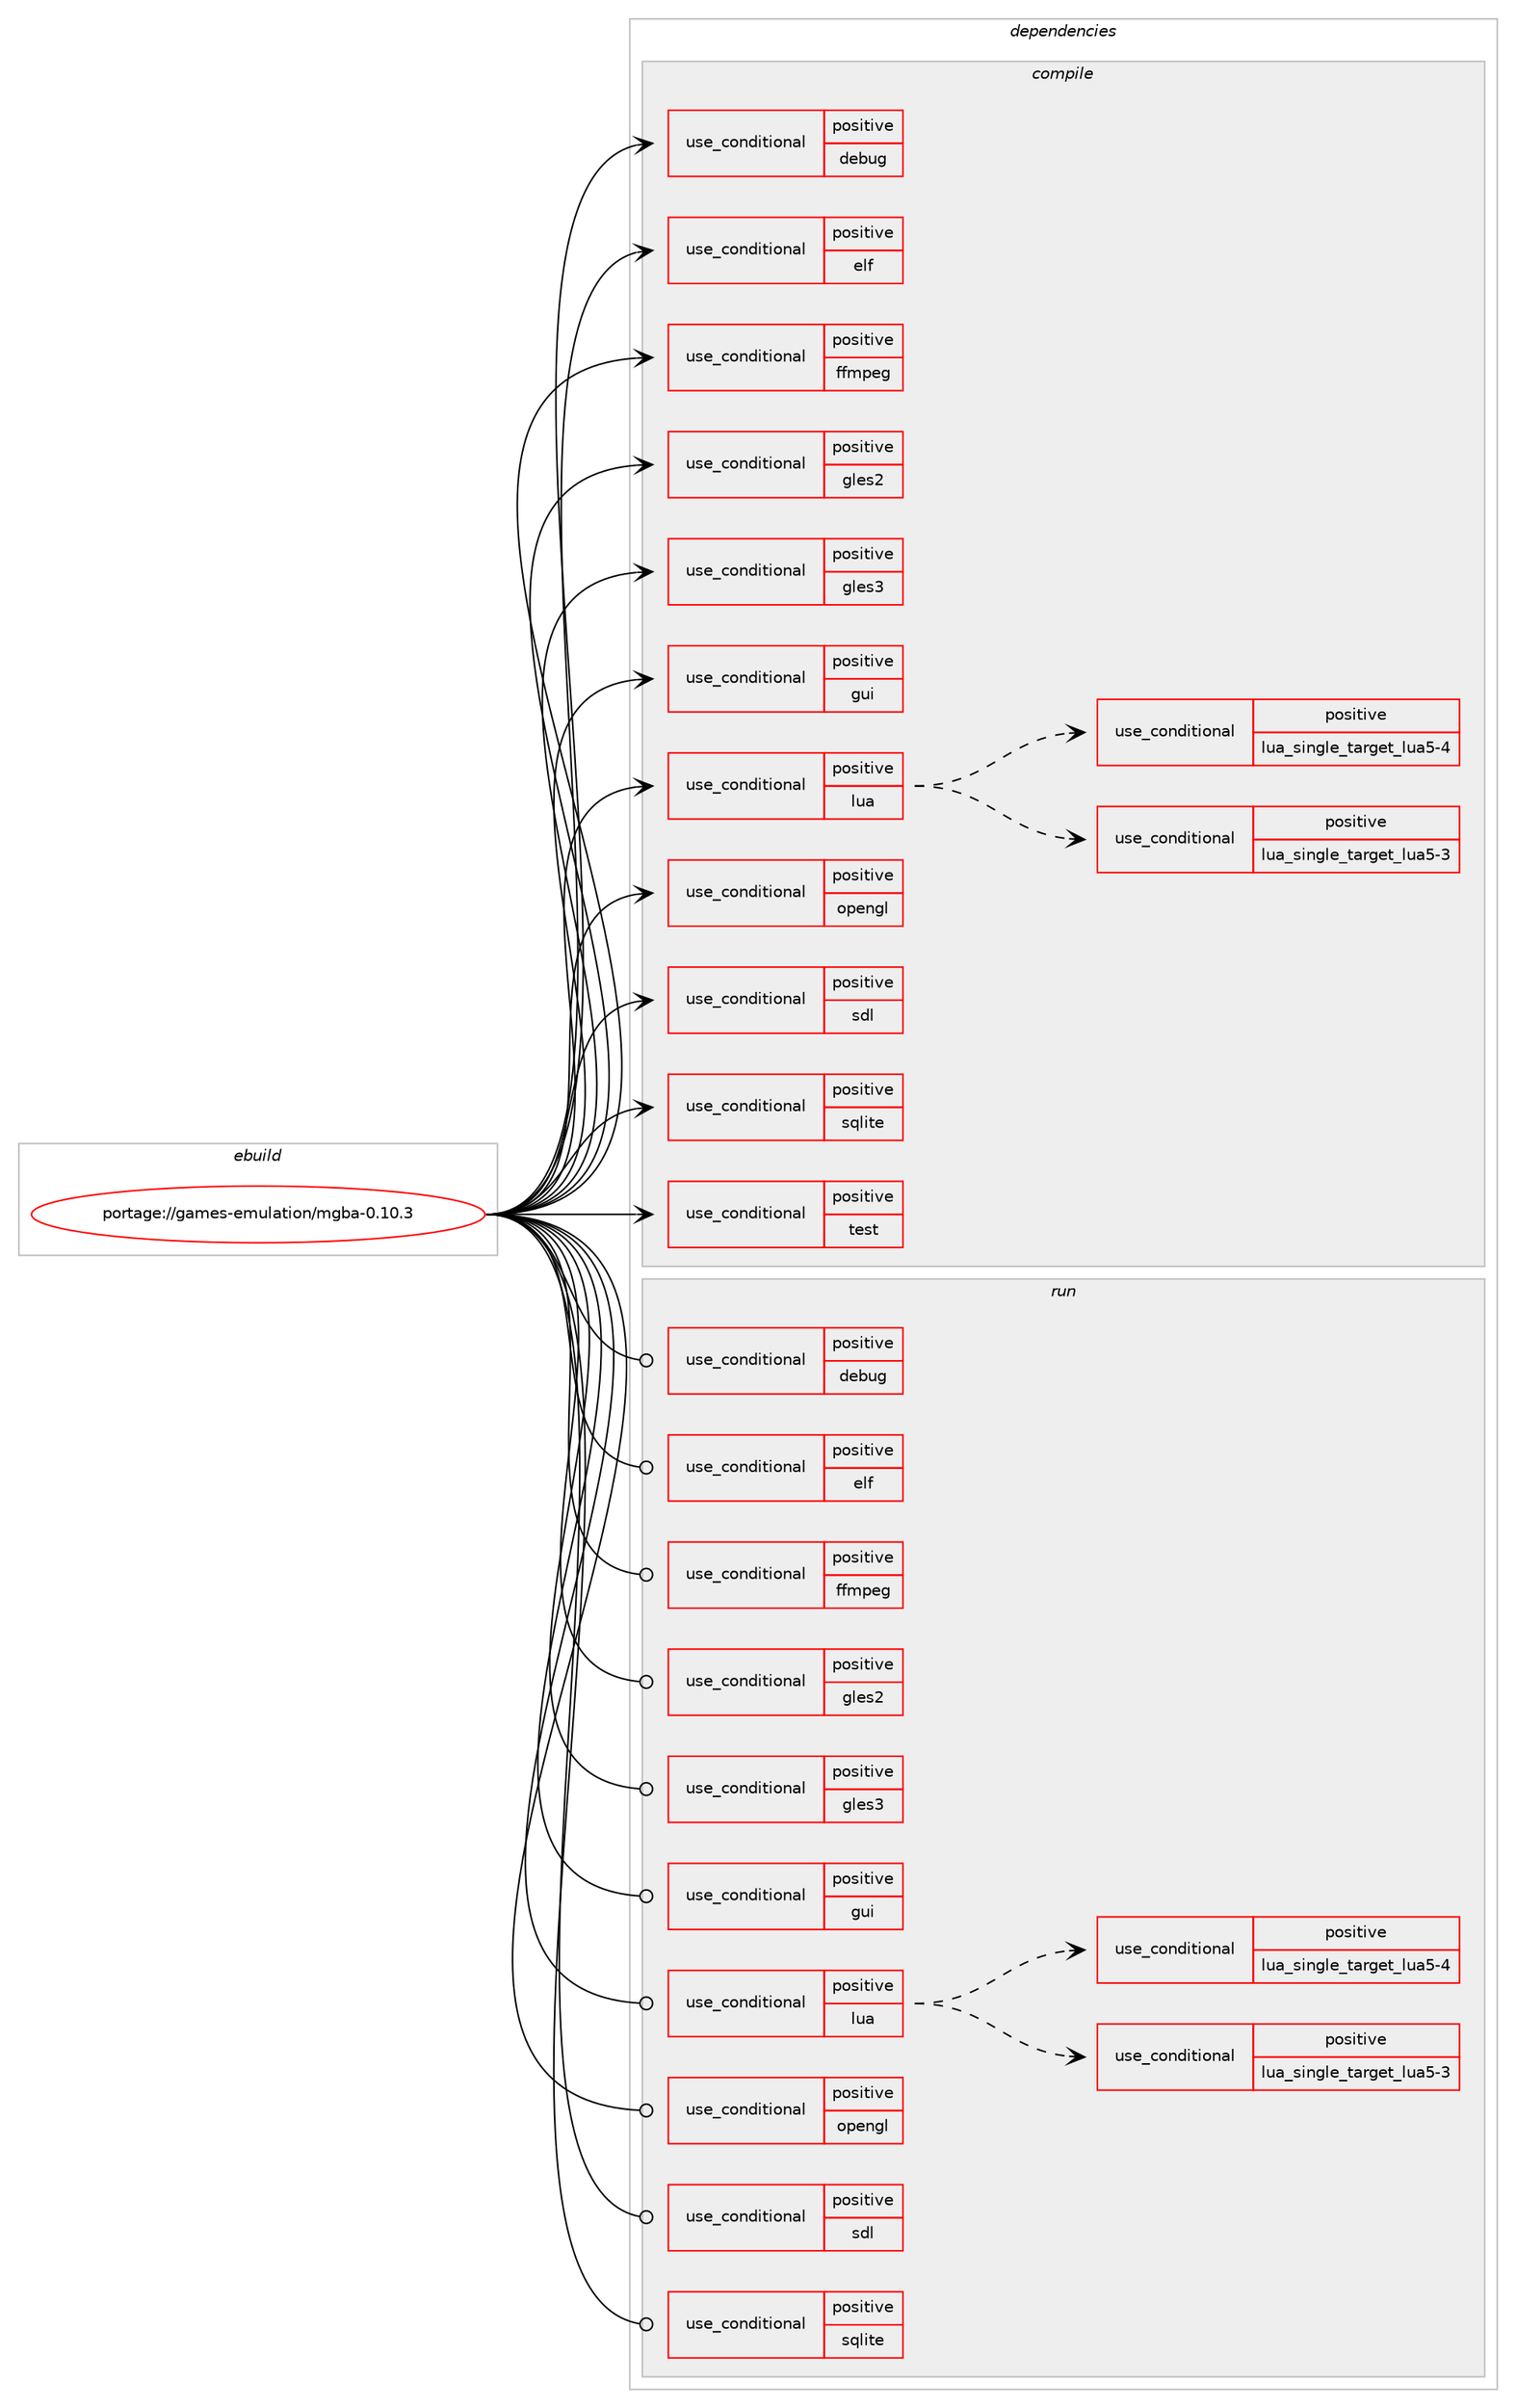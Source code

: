 digraph prolog {

# *************
# Graph options
# *************

newrank=true;
concentrate=true;
compound=true;
graph [rankdir=LR,fontname=Helvetica,fontsize=10,ranksep=1.5];#, ranksep=2.5, nodesep=0.2];
edge  [arrowhead=vee];
node  [fontname=Helvetica,fontsize=10];

# **********
# The ebuild
# **********

subgraph cluster_leftcol {
color=gray;
rank=same;
label=<<i>ebuild</i>>;
id [label="portage://games-emulation/mgba-0.10.3", color=red, width=4, href="../games-emulation/mgba-0.10.3.svg"];
}

# ****************
# The dependencies
# ****************

subgraph cluster_midcol {
color=gray;
label=<<i>dependencies</i>>;
subgraph cluster_compile {
fillcolor="#eeeeee";
style=filled;
label=<<i>compile</i>>;
subgraph cond61923 {
dependency114889 [label=<<TABLE BORDER="0" CELLBORDER="1" CELLSPACING="0" CELLPADDING="4"><TR><TD ROWSPAN="3" CELLPADDING="10">use_conditional</TD></TR><TR><TD>positive</TD></TR><TR><TD>debug</TD></TR></TABLE>>, shape=none, color=red];
# *** BEGIN UNKNOWN DEPENDENCY TYPE (TODO) ***
# dependency114889 -> package_dependency(portage://games-emulation/mgba-0.10.3,install,no,dev-libs,libedit,none,[,,],[],[])
# *** END UNKNOWN DEPENDENCY TYPE (TODO) ***

}
id:e -> dependency114889:w [weight=20,style="solid",arrowhead="vee"];
subgraph cond61924 {
dependency114890 [label=<<TABLE BORDER="0" CELLBORDER="1" CELLSPACING="0" CELLPADDING="4"><TR><TD ROWSPAN="3" CELLPADDING="10">use_conditional</TD></TR><TR><TD>positive</TD></TR><TR><TD>elf</TD></TR></TABLE>>, shape=none, color=red];
# *** BEGIN UNKNOWN DEPENDENCY TYPE (TODO) ***
# dependency114890 -> package_dependency(portage://games-emulation/mgba-0.10.3,install,no,dev-libs,elfutils,none,[,,],[],[])
# *** END UNKNOWN DEPENDENCY TYPE (TODO) ***

}
id:e -> dependency114890:w [weight=20,style="solid",arrowhead="vee"];
subgraph cond61925 {
dependency114891 [label=<<TABLE BORDER="0" CELLBORDER="1" CELLSPACING="0" CELLPADDING="4"><TR><TD ROWSPAN="3" CELLPADDING="10">use_conditional</TD></TR><TR><TD>positive</TD></TR><TR><TD>ffmpeg</TD></TR></TABLE>>, shape=none, color=red];
# *** BEGIN UNKNOWN DEPENDENCY TYPE (TODO) ***
# dependency114891 -> package_dependency(portage://games-emulation/mgba-0.10.3,install,no,media-video,ffmpeg,none,[,,],any_same_slot,[])
# *** END UNKNOWN DEPENDENCY TYPE (TODO) ***

}
id:e -> dependency114891:w [weight=20,style="solid",arrowhead="vee"];
subgraph cond61926 {
dependency114892 [label=<<TABLE BORDER="0" CELLBORDER="1" CELLSPACING="0" CELLPADDING="4"><TR><TD ROWSPAN="3" CELLPADDING="10">use_conditional</TD></TR><TR><TD>positive</TD></TR><TR><TD>gles2</TD></TR></TABLE>>, shape=none, color=red];
# *** BEGIN UNKNOWN DEPENDENCY TYPE (TODO) ***
# dependency114892 -> package_dependency(portage://games-emulation/mgba-0.10.3,install,no,media-libs,libglvnd,none,[,,],[],[])
# *** END UNKNOWN DEPENDENCY TYPE (TODO) ***

}
id:e -> dependency114892:w [weight=20,style="solid",arrowhead="vee"];
subgraph cond61927 {
dependency114893 [label=<<TABLE BORDER="0" CELLBORDER="1" CELLSPACING="0" CELLPADDING="4"><TR><TD ROWSPAN="3" CELLPADDING="10">use_conditional</TD></TR><TR><TD>positive</TD></TR><TR><TD>gles3</TD></TR></TABLE>>, shape=none, color=red];
# *** BEGIN UNKNOWN DEPENDENCY TYPE (TODO) ***
# dependency114893 -> package_dependency(portage://games-emulation/mgba-0.10.3,install,no,media-libs,libglvnd,none,[,,],[],[])
# *** END UNKNOWN DEPENDENCY TYPE (TODO) ***

}
id:e -> dependency114893:w [weight=20,style="solid",arrowhead="vee"];
subgraph cond61928 {
dependency114894 [label=<<TABLE BORDER="0" CELLBORDER="1" CELLSPACING="0" CELLPADDING="4"><TR><TD ROWSPAN="3" CELLPADDING="10">use_conditional</TD></TR><TR><TD>positive</TD></TR><TR><TD>gui</TD></TR></TABLE>>, shape=none, color=red];
# *** BEGIN UNKNOWN DEPENDENCY TYPE (TODO) ***
# dependency114894 -> package_dependency(portage://games-emulation/mgba-0.10.3,install,no,dev-qt,qtcore,none,[,,],[slot(5)],[])
# *** END UNKNOWN DEPENDENCY TYPE (TODO) ***

# *** BEGIN UNKNOWN DEPENDENCY TYPE (TODO) ***
# dependency114894 -> package_dependency(portage://games-emulation/mgba-0.10.3,install,no,dev-qt,qtgui,none,[,,],[slot(5)],[])
# *** END UNKNOWN DEPENDENCY TYPE (TODO) ***

# *** BEGIN UNKNOWN DEPENDENCY TYPE (TODO) ***
# dependency114894 -> package_dependency(portage://games-emulation/mgba-0.10.3,install,no,dev-qt,qtmultimedia,none,[,,],[slot(5)],[])
# *** END UNKNOWN DEPENDENCY TYPE (TODO) ***

# *** BEGIN UNKNOWN DEPENDENCY TYPE (TODO) ***
# dependency114894 -> package_dependency(portage://games-emulation/mgba-0.10.3,install,no,dev-qt,qtnetwork,none,[,,],[slot(5)],[])
# *** END UNKNOWN DEPENDENCY TYPE (TODO) ***

# *** BEGIN UNKNOWN DEPENDENCY TYPE (TODO) ***
# dependency114894 -> package_dependency(portage://games-emulation/mgba-0.10.3,install,no,dev-qt,qtwidgets,none,[,,],[slot(5)],[])
# *** END UNKNOWN DEPENDENCY TYPE (TODO) ***

}
id:e -> dependency114894:w [weight=20,style="solid",arrowhead="vee"];
subgraph cond61929 {
dependency114895 [label=<<TABLE BORDER="0" CELLBORDER="1" CELLSPACING="0" CELLPADDING="4"><TR><TD ROWSPAN="3" CELLPADDING="10">use_conditional</TD></TR><TR><TD>positive</TD></TR><TR><TD>lua</TD></TR></TABLE>>, shape=none, color=red];
subgraph cond61930 {
dependency114896 [label=<<TABLE BORDER="0" CELLBORDER="1" CELLSPACING="0" CELLPADDING="4"><TR><TD ROWSPAN="3" CELLPADDING="10">use_conditional</TD></TR><TR><TD>positive</TD></TR><TR><TD>lua_single_target_lua5-3</TD></TR></TABLE>>, shape=none, color=red];
# *** BEGIN UNKNOWN DEPENDENCY TYPE (TODO) ***
# dependency114896 -> package_dependency(portage://games-emulation/mgba-0.10.3,install,no,dev-lang,lua,none,[,,],[slot(5.3)],[])
# *** END UNKNOWN DEPENDENCY TYPE (TODO) ***

}
dependency114895:e -> dependency114896:w [weight=20,style="dashed",arrowhead="vee"];
subgraph cond61931 {
dependency114897 [label=<<TABLE BORDER="0" CELLBORDER="1" CELLSPACING="0" CELLPADDING="4"><TR><TD ROWSPAN="3" CELLPADDING="10">use_conditional</TD></TR><TR><TD>positive</TD></TR><TR><TD>lua_single_target_lua5-4</TD></TR></TABLE>>, shape=none, color=red];
# *** BEGIN UNKNOWN DEPENDENCY TYPE (TODO) ***
# dependency114897 -> package_dependency(portage://games-emulation/mgba-0.10.3,install,no,dev-lang,lua,none,[,,],[slot(5.4)],[])
# *** END UNKNOWN DEPENDENCY TYPE (TODO) ***

}
dependency114895:e -> dependency114897:w [weight=20,style="dashed",arrowhead="vee"];
}
id:e -> dependency114895:w [weight=20,style="solid",arrowhead="vee"];
subgraph cond61932 {
dependency114898 [label=<<TABLE BORDER="0" CELLBORDER="1" CELLSPACING="0" CELLPADDING="4"><TR><TD ROWSPAN="3" CELLPADDING="10">use_conditional</TD></TR><TR><TD>positive</TD></TR><TR><TD>opengl</TD></TR></TABLE>>, shape=none, color=red];
# *** BEGIN UNKNOWN DEPENDENCY TYPE (TODO) ***
# dependency114898 -> package_dependency(portage://games-emulation/mgba-0.10.3,install,no,media-libs,libglvnd,none,[,,],[],[])
# *** END UNKNOWN DEPENDENCY TYPE (TODO) ***

}
id:e -> dependency114898:w [weight=20,style="solid",arrowhead="vee"];
subgraph cond61933 {
dependency114899 [label=<<TABLE BORDER="0" CELLBORDER="1" CELLSPACING="0" CELLPADDING="4"><TR><TD ROWSPAN="3" CELLPADDING="10">use_conditional</TD></TR><TR><TD>positive</TD></TR><TR><TD>sdl</TD></TR></TABLE>>, shape=none, color=red];
# *** BEGIN UNKNOWN DEPENDENCY TYPE (TODO) ***
# dependency114899 -> package_dependency(portage://games-emulation/mgba-0.10.3,install,no,media-libs,libsdl2,none,[,,],[],[use(enable(sound),none),use(enable(joystick),none),use(optenable(gles2),none),use(optenable(opengl),none),use(enable(video),none)])
# *** END UNKNOWN DEPENDENCY TYPE (TODO) ***

}
id:e -> dependency114899:w [weight=20,style="solid",arrowhead="vee"];
subgraph cond61934 {
dependency114900 [label=<<TABLE BORDER="0" CELLBORDER="1" CELLSPACING="0" CELLPADDING="4"><TR><TD ROWSPAN="3" CELLPADDING="10">use_conditional</TD></TR><TR><TD>positive</TD></TR><TR><TD>sqlite</TD></TR></TABLE>>, shape=none, color=red];
# *** BEGIN UNKNOWN DEPENDENCY TYPE (TODO) ***
# dependency114900 -> package_dependency(portage://games-emulation/mgba-0.10.3,install,no,dev-db,sqlite,none,[,,],[slot(3)],[])
# *** END UNKNOWN DEPENDENCY TYPE (TODO) ***

}
id:e -> dependency114900:w [weight=20,style="solid",arrowhead="vee"];
subgraph cond61935 {
dependency114901 [label=<<TABLE BORDER="0" CELLBORDER="1" CELLSPACING="0" CELLPADDING="4"><TR><TD ROWSPAN="3" CELLPADDING="10">use_conditional</TD></TR><TR><TD>positive</TD></TR><TR><TD>test</TD></TR></TABLE>>, shape=none, color=red];
# *** BEGIN UNKNOWN DEPENDENCY TYPE (TODO) ***
# dependency114901 -> package_dependency(portage://games-emulation/mgba-0.10.3,install,no,dev-util,cmocka,none,[,,],[],[])
# *** END UNKNOWN DEPENDENCY TYPE (TODO) ***

}
id:e -> dependency114901:w [weight=20,style="solid",arrowhead="vee"];
# *** BEGIN UNKNOWN DEPENDENCY TYPE (TODO) ***
# id -> package_dependency(portage://games-emulation/mgba-0.10.3,install,no,media-libs,libpng,none,[,,],any_same_slot,[])
# *** END UNKNOWN DEPENDENCY TYPE (TODO) ***

# *** BEGIN UNKNOWN DEPENDENCY TYPE (TODO) ***
# id -> package_dependency(portage://games-emulation/mgba-0.10.3,install,no,sys-libs,zlib,none,[,,],any_same_slot,[use(enable(minizip),none)])
# *** END UNKNOWN DEPENDENCY TYPE (TODO) ***

}
subgraph cluster_compileandrun {
fillcolor="#eeeeee";
style=filled;
label=<<i>compile and run</i>>;
}
subgraph cluster_run {
fillcolor="#eeeeee";
style=filled;
label=<<i>run</i>>;
subgraph cond61936 {
dependency114902 [label=<<TABLE BORDER="0" CELLBORDER="1" CELLSPACING="0" CELLPADDING="4"><TR><TD ROWSPAN="3" CELLPADDING="10">use_conditional</TD></TR><TR><TD>positive</TD></TR><TR><TD>debug</TD></TR></TABLE>>, shape=none, color=red];
# *** BEGIN UNKNOWN DEPENDENCY TYPE (TODO) ***
# dependency114902 -> package_dependency(portage://games-emulation/mgba-0.10.3,run,no,dev-libs,libedit,none,[,,],[],[])
# *** END UNKNOWN DEPENDENCY TYPE (TODO) ***

}
id:e -> dependency114902:w [weight=20,style="solid",arrowhead="odot"];
subgraph cond61937 {
dependency114903 [label=<<TABLE BORDER="0" CELLBORDER="1" CELLSPACING="0" CELLPADDING="4"><TR><TD ROWSPAN="3" CELLPADDING="10">use_conditional</TD></TR><TR><TD>positive</TD></TR><TR><TD>elf</TD></TR></TABLE>>, shape=none, color=red];
# *** BEGIN UNKNOWN DEPENDENCY TYPE (TODO) ***
# dependency114903 -> package_dependency(portage://games-emulation/mgba-0.10.3,run,no,dev-libs,elfutils,none,[,,],[],[])
# *** END UNKNOWN DEPENDENCY TYPE (TODO) ***

}
id:e -> dependency114903:w [weight=20,style="solid",arrowhead="odot"];
subgraph cond61938 {
dependency114904 [label=<<TABLE BORDER="0" CELLBORDER="1" CELLSPACING="0" CELLPADDING="4"><TR><TD ROWSPAN="3" CELLPADDING="10">use_conditional</TD></TR><TR><TD>positive</TD></TR><TR><TD>ffmpeg</TD></TR></TABLE>>, shape=none, color=red];
# *** BEGIN UNKNOWN DEPENDENCY TYPE (TODO) ***
# dependency114904 -> package_dependency(portage://games-emulation/mgba-0.10.3,run,no,media-video,ffmpeg,none,[,,],any_same_slot,[])
# *** END UNKNOWN DEPENDENCY TYPE (TODO) ***

}
id:e -> dependency114904:w [weight=20,style="solid",arrowhead="odot"];
subgraph cond61939 {
dependency114905 [label=<<TABLE BORDER="0" CELLBORDER="1" CELLSPACING="0" CELLPADDING="4"><TR><TD ROWSPAN="3" CELLPADDING="10">use_conditional</TD></TR><TR><TD>positive</TD></TR><TR><TD>gles2</TD></TR></TABLE>>, shape=none, color=red];
# *** BEGIN UNKNOWN DEPENDENCY TYPE (TODO) ***
# dependency114905 -> package_dependency(portage://games-emulation/mgba-0.10.3,run,no,media-libs,libglvnd,none,[,,],[],[])
# *** END UNKNOWN DEPENDENCY TYPE (TODO) ***

}
id:e -> dependency114905:w [weight=20,style="solid",arrowhead="odot"];
subgraph cond61940 {
dependency114906 [label=<<TABLE BORDER="0" CELLBORDER="1" CELLSPACING="0" CELLPADDING="4"><TR><TD ROWSPAN="3" CELLPADDING="10">use_conditional</TD></TR><TR><TD>positive</TD></TR><TR><TD>gles3</TD></TR></TABLE>>, shape=none, color=red];
# *** BEGIN UNKNOWN DEPENDENCY TYPE (TODO) ***
# dependency114906 -> package_dependency(portage://games-emulation/mgba-0.10.3,run,no,media-libs,libglvnd,none,[,,],[],[])
# *** END UNKNOWN DEPENDENCY TYPE (TODO) ***

}
id:e -> dependency114906:w [weight=20,style="solid",arrowhead="odot"];
subgraph cond61941 {
dependency114907 [label=<<TABLE BORDER="0" CELLBORDER="1" CELLSPACING="0" CELLPADDING="4"><TR><TD ROWSPAN="3" CELLPADDING="10">use_conditional</TD></TR><TR><TD>positive</TD></TR><TR><TD>gui</TD></TR></TABLE>>, shape=none, color=red];
# *** BEGIN UNKNOWN DEPENDENCY TYPE (TODO) ***
# dependency114907 -> package_dependency(portage://games-emulation/mgba-0.10.3,run,no,dev-qt,qtcore,none,[,,],[slot(5)],[])
# *** END UNKNOWN DEPENDENCY TYPE (TODO) ***

# *** BEGIN UNKNOWN DEPENDENCY TYPE (TODO) ***
# dependency114907 -> package_dependency(portage://games-emulation/mgba-0.10.3,run,no,dev-qt,qtgui,none,[,,],[slot(5)],[])
# *** END UNKNOWN DEPENDENCY TYPE (TODO) ***

# *** BEGIN UNKNOWN DEPENDENCY TYPE (TODO) ***
# dependency114907 -> package_dependency(portage://games-emulation/mgba-0.10.3,run,no,dev-qt,qtmultimedia,none,[,,],[slot(5)],[])
# *** END UNKNOWN DEPENDENCY TYPE (TODO) ***

# *** BEGIN UNKNOWN DEPENDENCY TYPE (TODO) ***
# dependency114907 -> package_dependency(portage://games-emulation/mgba-0.10.3,run,no,dev-qt,qtnetwork,none,[,,],[slot(5)],[])
# *** END UNKNOWN DEPENDENCY TYPE (TODO) ***

# *** BEGIN UNKNOWN DEPENDENCY TYPE (TODO) ***
# dependency114907 -> package_dependency(portage://games-emulation/mgba-0.10.3,run,no,dev-qt,qtwidgets,none,[,,],[slot(5)],[])
# *** END UNKNOWN DEPENDENCY TYPE (TODO) ***

}
id:e -> dependency114907:w [weight=20,style="solid",arrowhead="odot"];
subgraph cond61942 {
dependency114908 [label=<<TABLE BORDER="0" CELLBORDER="1" CELLSPACING="0" CELLPADDING="4"><TR><TD ROWSPAN="3" CELLPADDING="10">use_conditional</TD></TR><TR><TD>positive</TD></TR><TR><TD>lua</TD></TR></TABLE>>, shape=none, color=red];
subgraph cond61943 {
dependency114909 [label=<<TABLE BORDER="0" CELLBORDER="1" CELLSPACING="0" CELLPADDING="4"><TR><TD ROWSPAN="3" CELLPADDING="10">use_conditional</TD></TR><TR><TD>positive</TD></TR><TR><TD>lua_single_target_lua5-3</TD></TR></TABLE>>, shape=none, color=red];
# *** BEGIN UNKNOWN DEPENDENCY TYPE (TODO) ***
# dependency114909 -> package_dependency(portage://games-emulation/mgba-0.10.3,run,no,dev-lang,lua,none,[,,],[slot(5.3)],[])
# *** END UNKNOWN DEPENDENCY TYPE (TODO) ***

}
dependency114908:e -> dependency114909:w [weight=20,style="dashed",arrowhead="vee"];
subgraph cond61944 {
dependency114910 [label=<<TABLE BORDER="0" CELLBORDER="1" CELLSPACING="0" CELLPADDING="4"><TR><TD ROWSPAN="3" CELLPADDING="10">use_conditional</TD></TR><TR><TD>positive</TD></TR><TR><TD>lua_single_target_lua5-4</TD></TR></TABLE>>, shape=none, color=red];
# *** BEGIN UNKNOWN DEPENDENCY TYPE (TODO) ***
# dependency114910 -> package_dependency(portage://games-emulation/mgba-0.10.3,run,no,dev-lang,lua,none,[,,],[slot(5.4)],[])
# *** END UNKNOWN DEPENDENCY TYPE (TODO) ***

}
dependency114908:e -> dependency114910:w [weight=20,style="dashed",arrowhead="vee"];
}
id:e -> dependency114908:w [weight=20,style="solid",arrowhead="odot"];
subgraph cond61945 {
dependency114911 [label=<<TABLE BORDER="0" CELLBORDER="1" CELLSPACING="0" CELLPADDING="4"><TR><TD ROWSPAN="3" CELLPADDING="10">use_conditional</TD></TR><TR><TD>positive</TD></TR><TR><TD>opengl</TD></TR></TABLE>>, shape=none, color=red];
# *** BEGIN UNKNOWN DEPENDENCY TYPE (TODO) ***
# dependency114911 -> package_dependency(portage://games-emulation/mgba-0.10.3,run,no,media-libs,libglvnd,none,[,,],[],[])
# *** END UNKNOWN DEPENDENCY TYPE (TODO) ***

}
id:e -> dependency114911:w [weight=20,style="solid",arrowhead="odot"];
subgraph cond61946 {
dependency114912 [label=<<TABLE BORDER="0" CELLBORDER="1" CELLSPACING="0" CELLPADDING="4"><TR><TD ROWSPAN="3" CELLPADDING="10">use_conditional</TD></TR><TR><TD>positive</TD></TR><TR><TD>sdl</TD></TR></TABLE>>, shape=none, color=red];
# *** BEGIN UNKNOWN DEPENDENCY TYPE (TODO) ***
# dependency114912 -> package_dependency(portage://games-emulation/mgba-0.10.3,run,no,media-libs,libsdl2,none,[,,],[],[use(enable(sound),none),use(enable(joystick),none),use(optenable(gles2),none),use(optenable(opengl),none),use(enable(video),none)])
# *** END UNKNOWN DEPENDENCY TYPE (TODO) ***

}
id:e -> dependency114912:w [weight=20,style="solid",arrowhead="odot"];
subgraph cond61947 {
dependency114913 [label=<<TABLE BORDER="0" CELLBORDER="1" CELLSPACING="0" CELLPADDING="4"><TR><TD ROWSPAN="3" CELLPADDING="10">use_conditional</TD></TR><TR><TD>positive</TD></TR><TR><TD>sqlite</TD></TR></TABLE>>, shape=none, color=red];
# *** BEGIN UNKNOWN DEPENDENCY TYPE (TODO) ***
# dependency114913 -> package_dependency(portage://games-emulation/mgba-0.10.3,run,no,dev-db,sqlite,none,[,,],[slot(3)],[])
# *** END UNKNOWN DEPENDENCY TYPE (TODO) ***

}
id:e -> dependency114913:w [weight=20,style="solid",arrowhead="odot"];
# *** BEGIN UNKNOWN DEPENDENCY TYPE (TODO) ***
# id -> package_dependency(portage://games-emulation/mgba-0.10.3,run,no,media-libs,libpng,none,[,,],any_same_slot,[])
# *** END UNKNOWN DEPENDENCY TYPE (TODO) ***

# *** BEGIN UNKNOWN DEPENDENCY TYPE (TODO) ***
# id -> package_dependency(portage://games-emulation/mgba-0.10.3,run,no,sys-libs,zlib,none,[,,],any_same_slot,[use(enable(minizip),none)])
# *** END UNKNOWN DEPENDENCY TYPE (TODO) ***

}
}

# **************
# The candidates
# **************

subgraph cluster_choices {
rank=same;
color=gray;
label=<<i>candidates</i>>;

}

}
